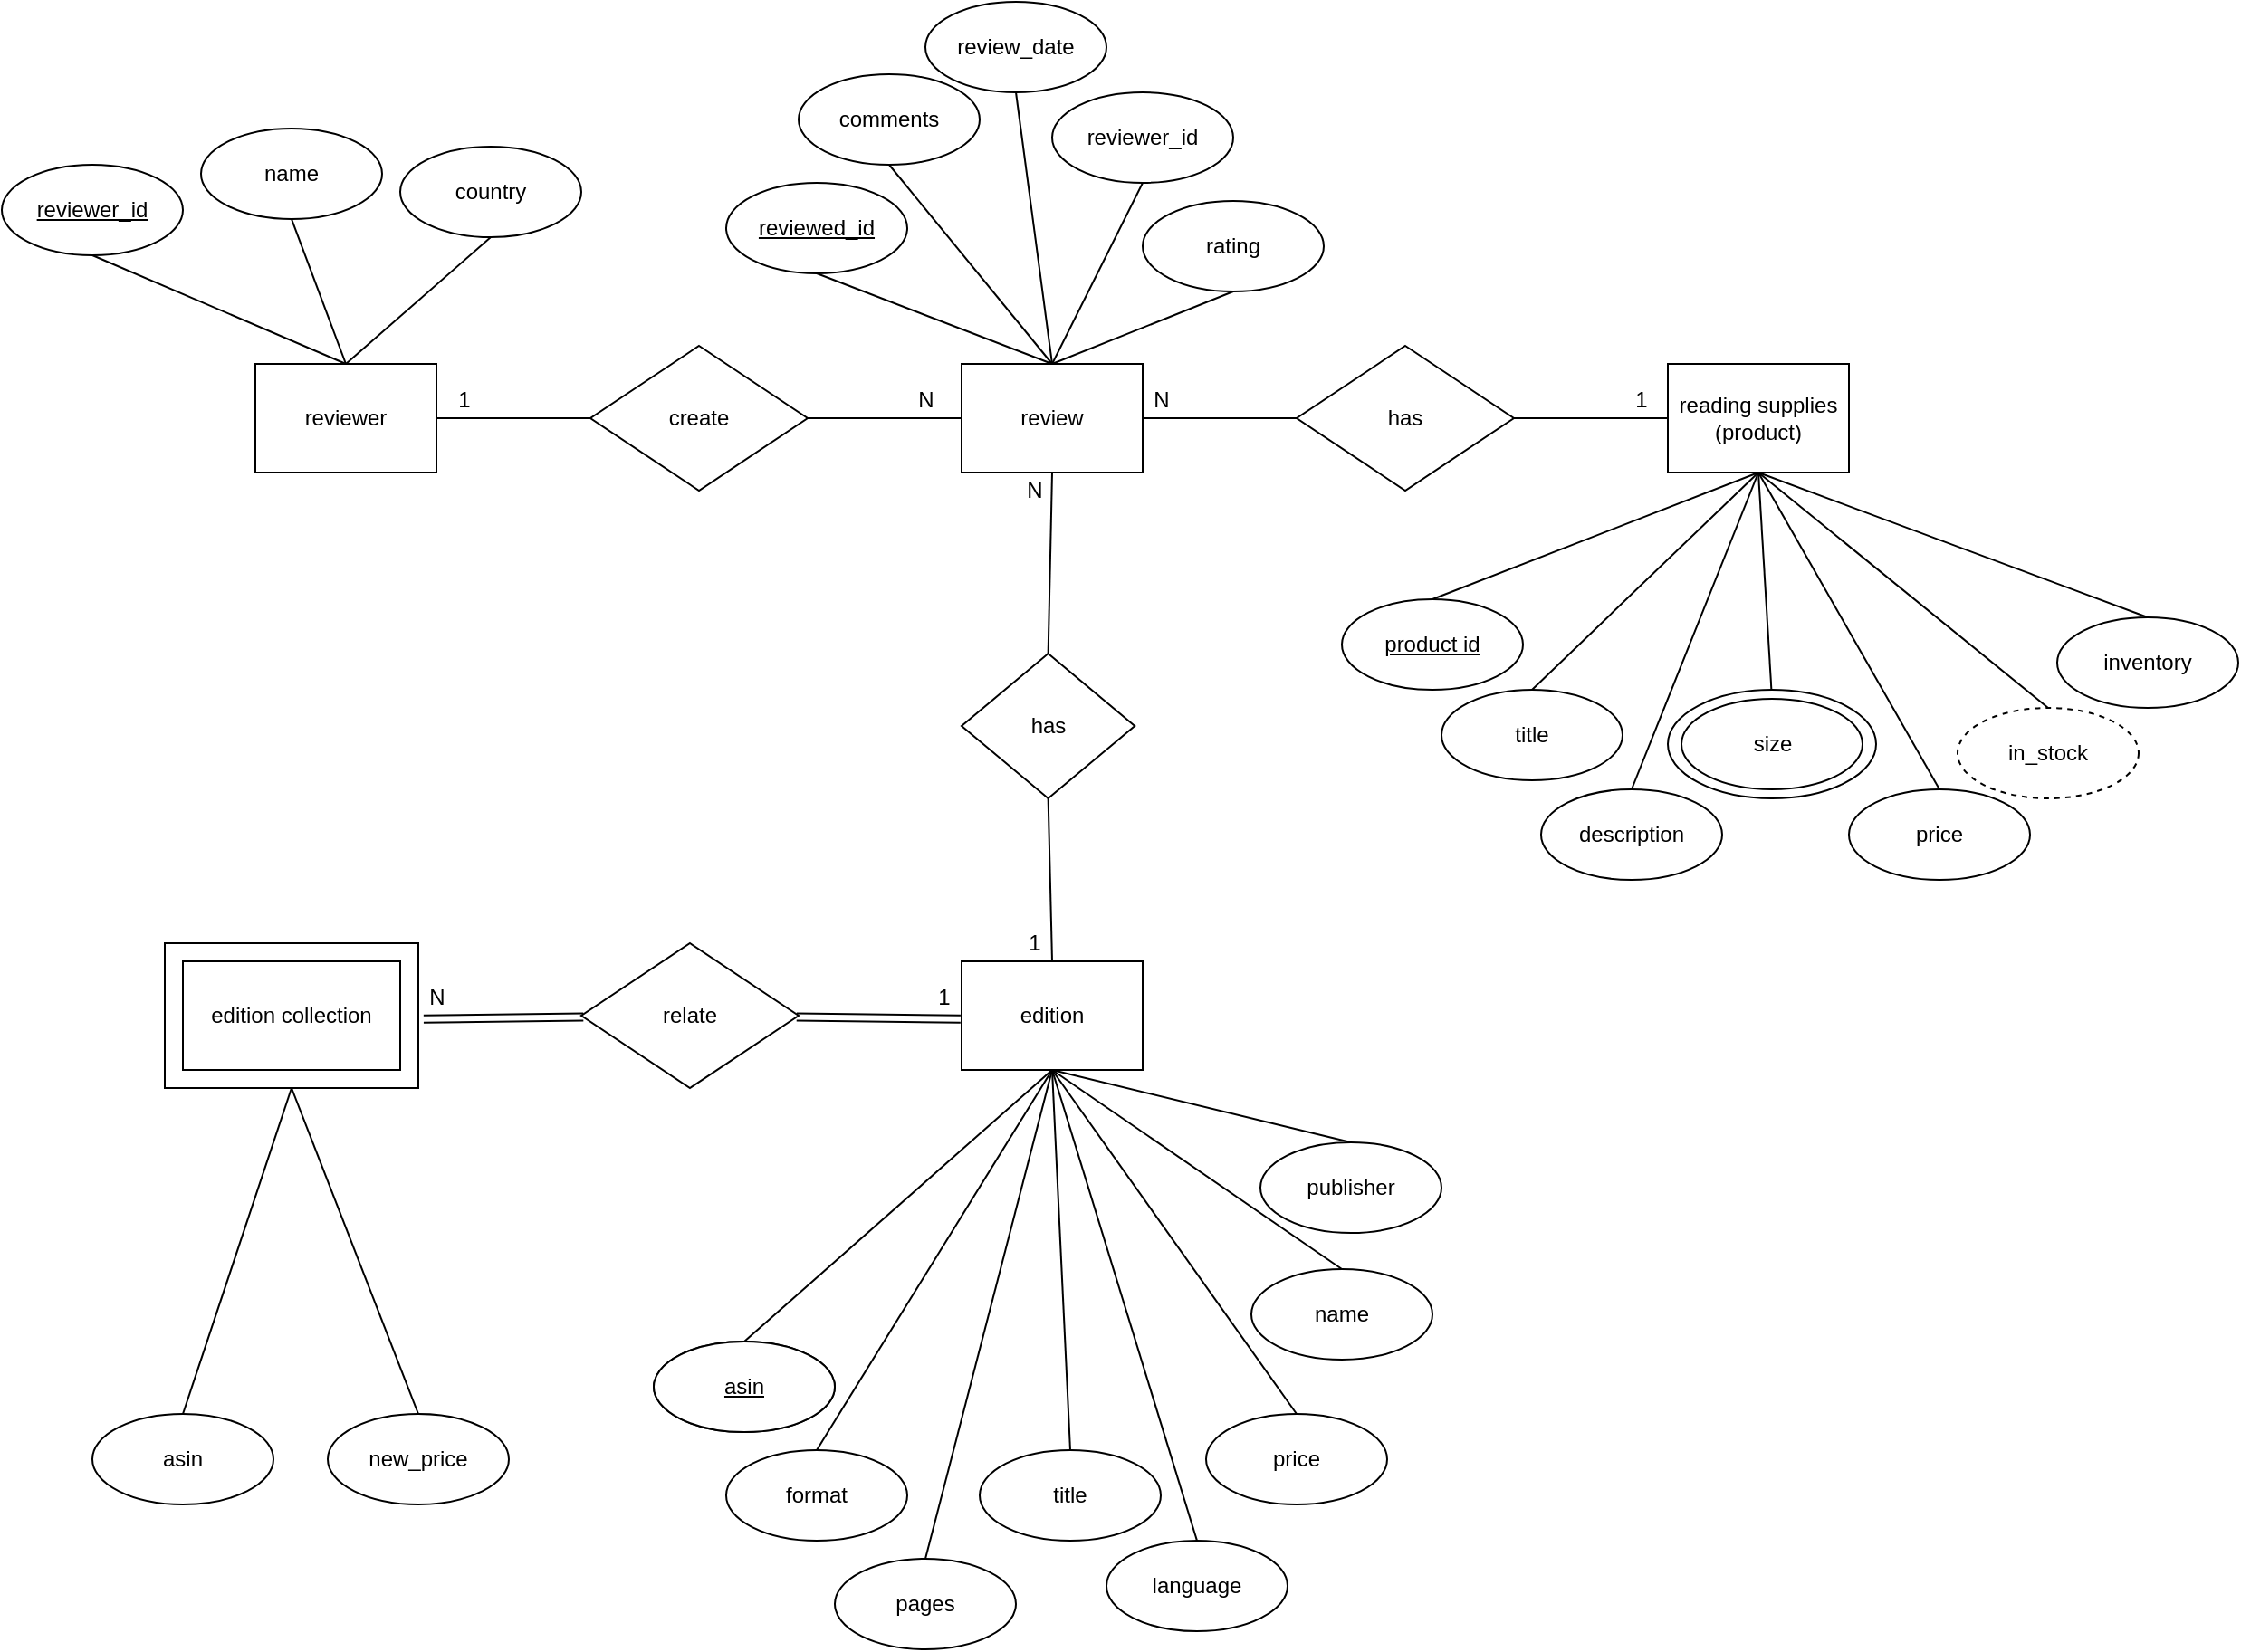 <mxfile version="15.2.9" type="google"><diagram id="R2lEEEUBdFMjLlhIrx00" name="Page-1"><mxGraphModel dx="1038" dy="575" grid="1" gridSize="10" guides="1" tooltips="1" connect="1" arrows="1" fold="1" page="1" pageScale="1" pageWidth="850" pageHeight="1100" math="0" shadow="0" extFonts="Permanent Marker^https://fonts.googleapis.com/css?family=Permanent+Marker"><root><mxCell id="0"/><mxCell id="1" parent="0"/><mxCell id="jO-0-7V23L0ue6C-5Ktl-80" value="" style="rounded=0;whiteSpace=wrap;html=1;" vertex="1" parent="1"><mxGeometry x="130" y="620" width="140" height="80" as="geometry"/></mxCell><mxCell id="sGlP3Ssa5X88qOnTqJDZ-1" value="reviewer" style="rounded=0;whiteSpace=wrap;html=1;" parent="1" vertex="1"><mxGeometry x="180" y="300" width="100" height="60" as="geometry"/></mxCell><mxCell id="jO-0-7V23L0ue6C-5Ktl-6" value="review" style="rounded=0;whiteSpace=wrap;html=1;" vertex="1" parent="1"><mxGeometry x="570" y="300" width="100" height="60" as="geometry"/></mxCell><mxCell id="jO-0-7V23L0ue6C-5Ktl-7" value="" style="endArrow=none;html=1;exitX=1;exitY=0.5;exitDx=0;exitDy=0;entryX=0;entryY=0.5;entryDx=0;entryDy=0;" edge="1" parent="1" source="jO-0-7V23L0ue6C-5Ktl-19" target="jO-0-7V23L0ue6C-5Ktl-6"><mxGeometry width="50" height="50" relative="1" as="geometry"><mxPoint x="280" y="340" as="sourcePoint"/><mxPoint x="340" y="340" as="targetPoint"/></mxGeometry></mxCell><mxCell id="jO-0-7V23L0ue6C-5Ktl-8" value="&lt;u&gt;reviewer_id&lt;/u&gt;" style="ellipse;whiteSpace=wrap;html=1;" vertex="1" parent="1"><mxGeometry x="40" y="190" width="100" height="50" as="geometry"/></mxCell><mxCell id="jO-0-7V23L0ue6C-5Ktl-12" value="" style="endArrow=none;html=1;exitX=0.5;exitY=1;exitDx=0;exitDy=0;entryX=0.5;entryY=0;entryDx=0;entryDy=0;" edge="1" parent="1" source="jO-0-7V23L0ue6C-5Ktl-8" target="sGlP3Ssa5X88qOnTqJDZ-1"><mxGeometry width="50" height="50" relative="1" as="geometry"><mxPoint x="140" y="270" as="sourcePoint"/><mxPoint x="200" y="270" as="targetPoint"/></mxGeometry></mxCell><mxCell id="jO-0-7V23L0ue6C-5Ktl-13" value="name" style="ellipse;whiteSpace=wrap;html=1;" vertex="1" parent="1"><mxGeometry x="150" y="170" width="100" height="50" as="geometry"/></mxCell><mxCell id="jO-0-7V23L0ue6C-5Ktl-14" value="" style="endArrow=none;html=1;exitX=0.5;exitY=1;exitDx=0;exitDy=0;entryX=0.5;entryY=0;entryDx=0;entryDy=0;" edge="1" parent="1" source="jO-0-7V23L0ue6C-5Ktl-13" target="sGlP3Ssa5X88qOnTqJDZ-1"><mxGeometry width="50" height="50" relative="1" as="geometry"><mxPoint x="170" y="200" as="sourcePoint"/><mxPoint x="200" y="260" as="targetPoint"/></mxGeometry></mxCell><mxCell id="jO-0-7V23L0ue6C-5Ktl-15" value="country" style="ellipse;whiteSpace=wrap;html=1;" vertex="1" parent="1"><mxGeometry x="260" y="180" width="100" height="50" as="geometry"/></mxCell><mxCell id="jO-0-7V23L0ue6C-5Ktl-16" value="" style="endArrow=none;html=1;exitX=0.5;exitY=1;exitDx=0;exitDy=0;entryX=0.5;entryY=0;entryDx=0;entryDy=0;" edge="1" parent="1" source="jO-0-7V23L0ue6C-5Ktl-15" target="sGlP3Ssa5X88qOnTqJDZ-1"><mxGeometry width="50" height="50" relative="1" as="geometry"><mxPoint x="280" y="190" as="sourcePoint"/><mxPoint x="310" y="250" as="targetPoint"/></mxGeometry></mxCell><mxCell id="jO-0-7V23L0ue6C-5Ktl-17" value="edition" style="rounded=0;whiteSpace=wrap;html=1;" vertex="1" parent="1"><mxGeometry x="570" y="630" width="100" height="60" as="geometry"/></mxCell><mxCell id="jO-0-7V23L0ue6C-5Ktl-19" value="create" style="rhombus;whiteSpace=wrap;html=1;" vertex="1" parent="1"><mxGeometry x="365" y="290" width="120" height="80" as="geometry"/></mxCell><mxCell id="jO-0-7V23L0ue6C-5Ktl-20" value="" style="endArrow=none;html=1;exitX=1;exitY=0.5;exitDx=0;exitDy=0;entryX=0;entryY=0.5;entryDx=0;entryDy=0;" edge="1" target="jO-0-7V23L0ue6C-5Ktl-19" parent="1"><mxGeometry width="50" height="50" relative="1" as="geometry"><mxPoint x="280" y="330" as="sourcePoint"/><mxPoint x="450" y="270" as="targetPoint"/></mxGeometry></mxCell><mxCell id="jO-0-7V23L0ue6C-5Ktl-29" value="" style="endArrow=none;html=1;exitX=0.5;exitY=1;exitDx=0;exitDy=0;entryX=0.5;entryY=0;entryDx=0;entryDy=0;" edge="1" parent="1" source="jO-0-7V23L0ue6C-5Ktl-31" target="jO-0-7V23L0ue6C-5Ktl-17"><mxGeometry width="50" height="50" relative="1" as="geometry"><mxPoint x="645" y="480" as="sourcePoint"/><mxPoint x="720" y="480" as="targetPoint"/></mxGeometry></mxCell><mxCell id="jO-0-7V23L0ue6C-5Ktl-30" value="" style="endArrow=none;html=1;exitX=0.5;exitY=1;exitDx=0;exitDy=0;entryX=0.5;entryY=0;entryDx=0;entryDy=0;" edge="1" parent="1" target="jO-0-7V23L0ue6C-5Ktl-31" source="jO-0-7V23L0ue6C-5Ktl-6"><mxGeometry width="50" height="50" relative="1" as="geometry"><mxPoint x="440" y="480" as="sourcePoint"/><mxPoint x="610" y="420" as="targetPoint"/></mxGeometry></mxCell><mxCell id="jO-0-7V23L0ue6C-5Ktl-31" value="has" style="rhombus;whiteSpace=wrap;html=1;" vertex="1" parent="1"><mxGeometry x="570" y="460" width="95.63" height="80" as="geometry"/></mxCell><mxCell id="jO-0-7V23L0ue6C-5Ktl-103" style="edgeStyle=none;shape=link;rounded=0;orthogonalLoop=1;jettySize=auto;html=1;entryX=0.971;entryY=1.094;entryDx=0;entryDy=0;entryPerimeter=0;" edge="1" parent="1" source="jO-0-7V23L0ue6C-5Ktl-33" target="jO-0-7V23L0ue6C-5Ktl-100"><mxGeometry relative="1" as="geometry"><mxPoint x="520" y="670" as="targetPoint"/></mxGeometry></mxCell><mxCell id="jO-0-7V23L0ue6C-5Ktl-105" value="" style="edgeStyle=none;shape=link;rounded=0;orthogonalLoop=1;jettySize=auto;html=1;entryX=0.147;entryY=1.094;entryDx=0;entryDy=0;entryPerimeter=0;" edge="1" parent="1" source="jO-0-7V23L0ue6C-5Ktl-33" target="jO-0-7V23L0ue6C-5Ktl-96"><mxGeometry relative="1" as="geometry"><mxPoint x="280.0" y="660" as="targetPoint"/></mxGeometry></mxCell><mxCell id="jO-0-7V23L0ue6C-5Ktl-33" value="relate" style="rhombus;whiteSpace=wrap;html=1;" vertex="1" parent="1"><mxGeometry x="360" y="620" width="120" height="80" as="geometry"/></mxCell><mxCell id="jO-0-7V23L0ue6C-5Ktl-36" value="edition collection" style="rounded=0;whiteSpace=wrap;html=1;" vertex="1" parent="1"><mxGeometry x="140" y="630" width="120" height="60" as="geometry"/></mxCell><mxCell id="jO-0-7V23L0ue6C-5Ktl-44" value="&lt;u&gt;reviewed_id&lt;/u&gt;" style="ellipse;whiteSpace=wrap;html=1;" vertex="1" parent="1"><mxGeometry x="440" y="200" width="100" height="50" as="geometry"/></mxCell><mxCell id="jO-0-7V23L0ue6C-5Ktl-45" value="" style="endArrow=none;html=1;exitX=0.5;exitY=1;exitDx=0;exitDy=0;entryX=0.5;entryY=0;entryDx=0;entryDy=0;" edge="1" parent="1" source="jO-0-7V23L0ue6C-5Ktl-44" target="jO-0-7V23L0ue6C-5Ktl-6"><mxGeometry width="50" height="50" relative="1" as="geometry"><mxPoint x="580" y="230" as="sourcePoint"/><mxPoint x="613" y="285.02" as="targetPoint"/></mxGeometry></mxCell><mxCell id="jO-0-7V23L0ue6C-5Ktl-46" value="comments" style="ellipse;whiteSpace=wrap;html=1;" vertex="1" parent="1"><mxGeometry x="480" y="140" width="100" height="50" as="geometry"/></mxCell><mxCell id="jO-0-7V23L0ue6C-5Ktl-47" value="" style="endArrow=none;html=1;exitX=0.5;exitY=1;exitDx=0;exitDy=0;entryX=0.5;entryY=0;entryDx=0;entryDy=0;" edge="1" parent="1" source="jO-0-7V23L0ue6C-5Ktl-46" target="jO-0-7V23L0ue6C-5Ktl-6"><mxGeometry width="50" height="50" relative="1" as="geometry"><mxPoint x="610" y="160" as="sourcePoint"/><mxPoint x="620" y="260" as="targetPoint"/></mxGeometry></mxCell><mxCell id="jO-0-7V23L0ue6C-5Ktl-48" value="review_date" style="ellipse;whiteSpace=wrap;html=1;" vertex="1" parent="1"><mxGeometry x="550" y="100" width="100" height="50" as="geometry"/></mxCell><mxCell id="jO-0-7V23L0ue6C-5Ktl-49" value="" style="endArrow=none;html=1;exitX=0.5;exitY=1;exitDx=0;exitDy=0;" edge="1" parent="1" source="jO-0-7V23L0ue6C-5Ktl-48"><mxGeometry width="50" height="50" relative="1" as="geometry"><mxPoint x="720" y="150" as="sourcePoint"/><mxPoint x="620" y="300" as="targetPoint"/></mxGeometry></mxCell><mxCell id="jO-0-7V23L0ue6C-5Ktl-50" value="reviewer_id" style="ellipse;whiteSpace=wrap;html=1;" vertex="1" parent="1"><mxGeometry x="620" y="150" width="100" height="50" as="geometry"/></mxCell><mxCell id="jO-0-7V23L0ue6C-5Ktl-51" value="" style="endArrow=none;html=1;exitX=0.5;exitY=1;exitDx=0;exitDy=0;entryX=0.5;entryY=0;entryDx=0;entryDy=0;" edge="1" parent="1" source="jO-0-7V23L0ue6C-5Ktl-50" target="jO-0-7V23L0ue6C-5Ktl-6"><mxGeometry width="50" height="50" relative="1" as="geometry"><mxPoint x="775" y="200" as="sourcePoint"/><mxPoint x="700" y="310" as="targetPoint"/></mxGeometry></mxCell><mxCell id="jO-0-7V23L0ue6C-5Ktl-52" value="rating" style="ellipse;whiteSpace=wrap;html=1;" vertex="1" parent="1"><mxGeometry x="670" y="210" width="100" height="50" as="geometry"/></mxCell><mxCell id="jO-0-7V23L0ue6C-5Ktl-53" value="" style="endArrow=none;html=1;exitX=0.5;exitY=1;exitDx=0;exitDy=0;entryX=0.5;entryY=0;entryDx=0;entryDy=0;" edge="1" parent="1" source="jO-0-7V23L0ue6C-5Ktl-52" target="jO-0-7V23L0ue6C-5Ktl-6"><mxGeometry width="50" height="50" relative="1" as="geometry"><mxPoint x="805" y="260" as="sourcePoint"/><mxPoint x="730" y="370" as="targetPoint"/></mxGeometry></mxCell><mxCell id="jO-0-7V23L0ue6C-5Ktl-54" value="&lt;u&gt;asin&lt;/u&gt;" style="ellipse;whiteSpace=wrap;html=1;" vertex="1" parent="1"><mxGeometry x="400" y="840" width="100" height="50" as="geometry"/></mxCell><mxCell id="jO-0-7V23L0ue6C-5Ktl-55" value="" style="endArrow=none;html=1;exitX=0.5;exitY=0;exitDx=0;exitDy=0;entryX=0.5;entryY=1;entryDx=0;entryDy=0;" edge="1" parent="1" source="jO-0-7V23L0ue6C-5Ktl-54" target="jO-0-7V23L0ue6C-5Ktl-17"><mxGeometry width="50" height="50" relative="1" as="geometry"><mxPoint x="730" y="840" as="sourcePoint"/><mxPoint x="770" y="910" as="targetPoint"/></mxGeometry></mxCell><mxCell id="jO-0-7V23L0ue6C-5Ktl-56" value="title" style="ellipse;whiteSpace=wrap;html=1;" vertex="1" parent="1"><mxGeometry x="580" y="900" width="100" height="50" as="geometry"/></mxCell><mxCell id="jO-0-7V23L0ue6C-5Ktl-57" value="" style="endArrow=none;html=1;exitX=0.5;exitY=0;exitDx=0;exitDy=0;entryX=0.5;entryY=1;entryDx=0;entryDy=0;" edge="1" parent="1" source="jO-0-7V23L0ue6C-5Ktl-56" target="jO-0-7V23L0ue6C-5Ktl-17"><mxGeometry width="50" height="50" relative="1" as="geometry"><mxPoint x="760" y="770" as="sourcePoint"/><mxPoint x="770" y="910" as="targetPoint"/></mxGeometry></mxCell><mxCell id="jO-0-7V23L0ue6C-5Ktl-67" value="name" style="ellipse;whiteSpace=wrap;html=1;" vertex="1" parent="1"><mxGeometry x="730" y="800" width="100" height="50" as="geometry"/></mxCell><mxCell id="jO-0-7V23L0ue6C-5Ktl-68" value="" style="endArrow=none;html=1;exitX=0.5;exitY=0;exitDx=0;exitDy=0;entryX=0.5;entryY=1;entryDx=0;entryDy=0;" edge="1" parent="1" source="jO-0-7V23L0ue6C-5Ktl-67" target="jO-0-7V23L0ue6C-5Ktl-17"><mxGeometry width="50" height="50" relative="1" as="geometry"><mxPoint x="885" y="830" as="sourcePoint"/><mxPoint x="775" y="680" as="targetPoint"/></mxGeometry></mxCell><mxCell id="jO-0-7V23L0ue6C-5Ktl-69" value="publisher" style="ellipse;whiteSpace=wrap;html=1;" vertex="1" parent="1"><mxGeometry x="735" y="730" width="100" height="50" as="geometry"/></mxCell><mxCell id="jO-0-7V23L0ue6C-5Ktl-70" value="" style="endArrow=none;html=1;exitX=0.5;exitY=0;exitDx=0;exitDy=0;entryX=0.5;entryY=1;entryDx=0;entryDy=0;" edge="1" parent="1" source="jO-0-7V23L0ue6C-5Ktl-69" target="jO-0-7V23L0ue6C-5Ktl-17"><mxGeometry width="50" height="50" relative="1" as="geometry"><mxPoint x="915" y="760" as="sourcePoint"/><mxPoint x="775" y="680" as="targetPoint"/></mxGeometry></mxCell><mxCell id="jO-0-7V23L0ue6C-5Ktl-71" value="format" style="ellipse;whiteSpace=wrap;html=1;" vertex="1" parent="1"><mxGeometry x="440" y="900" width="100" height="50" as="geometry"/></mxCell><mxCell id="jO-0-7V23L0ue6C-5Ktl-72" value="" style="endArrow=none;html=1;exitX=0.5;exitY=0;exitDx=0;exitDy=0;entryX=0.5;entryY=1;entryDx=0;entryDy=0;" edge="1" parent="1" source="jO-0-7V23L0ue6C-5Ktl-71" target="jO-0-7V23L0ue6C-5Ktl-17"><mxGeometry width="50" height="50" relative="1" as="geometry"><mxPoint x="620" y="890" as="sourcePoint"/><mxPoint x="510" y="740" as="targetPoint"/></mxGeometry></mxCell><mxCell id="jO-0-7V23L0ue6C-5Ktl-73" value="pages" style="ellipse;whiteSpace=wrap;html=1;" vertex="1" parent="1"><mxGeometry x="500" y="960" width="100" height="50" as="geometry"/></mxCell><mxCell id="jO-0-7V23L0ue6C-5Ktl-74" value="" style="endArrow=none;html=1;exitX=0.5;exitY=0;exitDx=0;exitDy=0;entryX=0.5;entryY=1;entryDx=0;entryDy=0;" edge="1" parent="1" source="jO-0-7V23L0ue6C-5Ktl-73" target="jO-0-7V23L0ue6C-5Ktl-17"><mxGeometry width="50" height="50" relative="1" as="geometry"><mxPoint x="650" y="820" as="sourcePoint"/><mxPoint x="510" y="740" as="targetPoint"/></mxGeometry></mxCell><mxCell id="jO-0-7V23L0ue6C-5Ktl-75" value="language" style="ellipse;whiteSpace=wrap;html=1;" vertex="1" parent="1"><mxGeometry x="650" y="950" width="100" height="50" as="geometry"/></mxCell><mxCell id="jO-0-7V23L0ue6C-5Ktl-76" value="" style="endArrow=none;html=1;exitX=0.5;exitY=0;exitDx=0;exitDy=0;entryX=0.5;entryY=1;entryDx=0;entryDy=0;" edge="1" parent="1" source="jO-0-7V23L0ue6C-5Ktl-75" target="jO-0-7V23L0ue6C-5Ktl-17"><mxGeometry width="50" height="50" relative="1" as="geometry"><mxPoint x="810" y="980" as="sourcePoint"/><mxPoint x="700" y="830" as="targetPoint"/></mxGeometry></mxCell><mxCell id="jO-0-7V23L0ue6C-5Ktl-77" value="price" style="ellipse;whiteSpace=wrap;html=1;" vertex="1" parent="1"><mxGeometry x="705" y="880" width="100" height="50" as="geometry"/></mxCell><mxCell id="jO-0-7V23L0ue6C-5Ktl-78" value="" style="endArrow=none;html=1;exitX=0.5;exitY=0;exitDx=0;exitDy=0;entryX=0.5;entryY=1;entryDx=0;entryDy=0;" edge="1" parent="1" source="jO-0-7V23L0ue6C-5Ktl-77" target="jO-0-7V23L0ue6C-5Ktl-17"><mxGeometry width="50" height="50" relative="1" as="geometry"><mxPoint x="840" y="910" as="sourcePoint"/><mxPoint x="700" y="830" as="targetPoint"/></mxGeometry></mxCell><mxCell id="jO-0-7V23L0ue6C-5Ktl-85" value="new_price" style="ellipse;whiteSpace=wrap;html=1;" vertex="1" parent="1"><mxGeometry x="220" y="880" width="100" height="50" as="geometry"/></mxCell><mxCell id="jO-0-7V23L0ue6C-5Ktl-86" value="" style="endArrow=none;html=1;exitX=0.5;exitY=0;exitDx=0;exitDy=0;entryX=0.5;entryY=1;entryDx=0;entryDy=0;startArrow=none;" edge="1" parent="1" source="jO-0-7V23L0ue6C-5Ktl-88"><mxGeometry width="50" height="50" relative="1" as="geometry"><mxPoint x="70" y="910" as="sourcePoint"/><mxPoint x="200" y="700" as="targetPoint"/></mxGeometry></mxCell><mxCell id="jO-0-7V23L0ue6C-5Ktl-87" value="" style="endArrow=none;html=1;exitX=0.5;exitY=0;exitDx=0;exitDy=0;entryX=0.5;entryY=1;entryDx=0;entryDy=0;" edge="1" parent="1" source="jO-0-7V23L0ue6C-5Ktl-85"><mxGeometry width="50" height="50" relative="1" as="geometry"><mxPoint x="130" y="970" as="sourcePoint"/><mxPoint x="200" y="700" as="targetPoint"/></mxGeometry></mxCell><mxCell id="jO-0-7V23L0ue6C-5Ktl-88" value="asin" style="ellipse;whiteSpace=wrap;html=1;" vertex="1" parent="1"><mxGeometry x="90" y="880" width="100" height="50" as="geometry"/></mxCell><mxCell id="jO-0-7V23L0ue6C-5Ktl-90" value="N" style="text;html=1;align=center;verticalAlign=middle;resizable=0;points=[];autosize=1;strokeColor=none;fillColor=none;" vertex="1" parent="1"><mxGeometry x="540" y="310" width="20" height="20" as="geometry"/></mxCell><mxCell id="jO-0-7V23L0ue6C-5Ktl-91" value="1" style="text;html=1;align=center;verticalAlign=middle;resizable=0;points=[];autosize=1;strokeColor=none;fillColor=none;" vertex="1" parent="1"><mxGeometry x="285" y="310" width="20" height="20" as="geometry"/></mxCell><mxCell id="jO-0-7V23L0ue6C-5Ktl-92" value="N" style="text;html=1;align=center;verticalAlign=middle;resizable=0;points=[];autosize=1;strokeColor=none;fillColor=none;" vertex="1" parent="1"><mxGeometry x="600" y="360" width="20" height="20" as="geometry"/></mxCell><mxCell id="jO-0-7V23L0ue6C-5Ktl-94" value="1" style="text;html=1;align=center;verticalAlign=middle;resizable=0;points=[];autosize=1;strokeColor=none;fillColor=none;" vertex="1" parent="1"><mxGeometry x="600" y="610" width="20" height="20" as="geometry"/></mxCell><mxCell id="jO-0-7V23L0ue6C-5Ktl-96" value="N" style="text;html=1;align=center;verticalAlign=middle;resizable=0;points=[];autosize=1;strokeColor=none;fillColor=none;" vertex="1" parent="1"><mxGeometry x="270" y="640" width="20" height="20" as="geometry"/></mxCell><mxCell id="jO-0-7V23L0ue6C-5Ktl-100" value="1" style="text;html=1;align=center;verticalAlign=middle;resizable=0;points=[];autosize=1;strokeColor=none;fillColor=none;" vertex="1" parent="1"><mxGeometry x="550" y="640" width="20" height="20" as="geometry"/></mxCell><mxCell id="jO-0-7V23L0ue6C-5Ktl-112" value="" style="endArrow=none;html=1;exitX=1;exitY=0.5;exitDx=0;exitDy=0;entryX=0;entryY=0.5;entryDx=0;entryDy=0;" edge="1" target="jO-0-7V23L0ue6C-5Ktl-113" parent="1"><mxGeometry width="50" height="50" relative="1" as="geometry"><mxPoint x="670" y="330" as="sourcePoint"/><mxPoint x="840" y="270" as="targetPoint"/></mxGeometry></mxCell><mxCell id="jO-0-7V23L0ue6C-5Ktl-113" value="has" style="rhombus;whiteSpace=wrap;html=1;" vertex="1" parent="1"><mxGeometry x="755" y="290" width="120" height="80" as="geometry"/></mxCell><mxCell id="jO-0-7V23L0ue6C-5Ktl-114" value="" style="endArrow=none;html=1;exitX=1;exitY=0.5;exitDx=0;exitDy=0;entryX=0;entryY=0.5;entryDx=0;entryDy=0;" edge="1" source="jO-0-7V23L0ue6C-5Ktl-113" parent="1"><mxGeometry width="50" height="50" relative="1" as="geometry"><mxPoint x="670" y="340" as="sourcePoint"/><mxPoint x="960" y="330" as="targetPoint"/></mxGeometry></mxCell><mxCell id="jO-0-7V23L0ue6C-5Ktl-115" value="reading supplies&lt;br&gt;(product)" style="rounded=0;whiteSpace=wrap;html=1;" vertex="1" parent="1"><mxGeometry x="960" y="300" width="100" height="60" as="geometry"/></mxCell><mxCell id="jO-0-7V23L0ue6C-5Ktl-117" value="&lt;u&gt;asin&lt;/u&gt;" style="ellipse;whiteSpace=wrap;html=1;" vertex="1" parent="1"><mxGeometry x="400" y="840" width="100" height="50" as="geometry"/></mxCell><mxCell id="jO-0-7V23L0ue6C-5Ktl-119" value="title" style="ellipse;whiteSpace=wrap;html=1;" vertex="1" parent="1"><mxGeometry x="835" y="480" width="100" height="50" as="geometry"/></mxCell><mxCell id="jO-0-7V23L0ue6C-5Ktl-120" value="" style="endArrow=none;html=1;exitX=0.5;exitY=0;exitDx=0;exitDy=0;" edge="1" parent="1" source="jO-0-7V23L0ue6C-5Ktl-121"><mxGeometry width="50" height="50" relative="1" as="geometry"><mxPoint x="1200" y="530" as="sourcePoint"/><mxPoint x="1010" y="360" as="targetPoint"/></mxGeometry></mxCell><mxCell id="jO-0-7V23L0ue6C-5Ktl-121" value="&lt;u&gt;product id&lt;/u&gt;" style="ellipse;whiteSpace=wrap;html=1;" vertex="1" parent="1"><mxGeometry x="780" y="430" width="100" height="50" as="geometry"/></mxCell><mxCell id="jO-0-7V23L0ue6C-5Ktl-122" value="" style="endArrow=none;html=1;exitX=0.5;exitY=0;exitDx=0;exitDy=0;entryX=0.5;entryY=1;entryDx=0;entryDy=0;" edge="1" parent="1" source="jO-0-7V23L0ue6C-5Ktl-119" target="jO-0-7V23L0ue6C-5Ktl-115"><mxGeometry width="50" height="50" relative="1" as="geometry"><mxPoint x="960" y="590" as="sourcePoint"/><mxPoint x="1090" y="380" as="targetPoint"/></mxGeometry></mxCell><mxCell id="jO-0-7V23L0ue6C-5Ktl-124" value="" style="endArrow=none;html=1;exitX=0.5;exitY=0;exitDx=0;exitDy=0;" edge="1" parent="1" source="jO-0-7V23L0ue6C-5Ktl-123"><mxGeometry width="50" height="50" relative="1" as="geometry"><mxPoint x="1060" y="560" as="sourcePoint"/><mxPoint x="1010" y="360" as="targetPoint"/></mxGeometry></mxCell><mxCell id="jO-0-7V23L0ue6C-5Ktl-127" value="price" style="ellipse;whiteSpace=wrap;html=1;" vertex="1" parent="1"><mxGeometry x="1060" y="535" width="100" height="50" as="geometry"/></mxCell><mxCell id="jO-0-7V23L0ue6C-5Ktl-128" value="" style="endArrow=none;html=1;exitX=0.5;exitY=0;exitDx=0;exitDy=0;" edge="1" parent="1" source="jO-0-7V23L0ue6C-5Ktl-127"><mxGeometry width="50" height="50" relative="1" as="geometry"><mxPoint x="1120" y="505" as="sourcePoint"/><mxPoint x="1010" y="360" as="targetPoint"/></mxGeometry></mxCell><mxCell id="jO-0-7V23L0ue6C-5Ktl-129" value="description" style="ellipse;whiteSpace=wrap;html=1;" vertex="1" parent="1"><mxGeometry x="890" y="535" width="100" height="50" as="geometry"/></mxCell><mxCell id="jO-0-7V23L0ue6C-5Ktl-130" value="" style="endArrow=none;html=1;exitX=0.5;exitY=0;exitDx=0;exitDy=0;" edge="1" parent="1" source="jO-0-7V23L0ue6C-5Ktl-129"><mxGeometry width="50" height="50" relative="1" as="geometry"><mxPoint x="1040" y="640" as="sourcePoint"/><mxPoint x="1010" y="360" as="targetPoint"/></mxGeometry></mxCell><mxCell id="jO-0-7V23L0ue6C-5Ktl-132" value="in_stock" style="ellipse;whiteSpace=wrap;html=1;dashed=1;" vertex="1" parent="1"><mxGeometry x="1120" y="490" width="100" height="50" as="geometry"/></mxCell><mxCell id="jO-0-7V23L0ue6C-5Ktl-133" value="" style="endArrow=none;html=1;exitX=0.5;exitY=0;exitDx=0;exitDy=0;entryX=0.5;entryY=1;entryDx=0;entryDy=0;" edge="1" parent="1" source="jO-0-7V23L0ue6C-5Ktl-132" target="jO-0-7V23L0ue6C-5Ktl-115"><mxGeometry width="50" height="50" relative="1" as="geometry"><mxPoint x="1220" y="470" as="sourcePoint"/><mxPoint x="1070" y="340" as="targetPoint"/></mxGeometry></mxCell><mxCell id="jO-0-7V23L0ue6C-5Ktl-136" value="" style="group" vertex="1" connectable="0" parent="1"><mxGeometry x="960" y="480" width="115" height="60" as="geometry"/></mxCell><mxCell id="jO-0-7V23L0ue6C-5Ktl-125" value="" style="ellipse;whiteSpace=wrap;html=1;" vertex="1" parent="jO-0-7V23L0ue6C-5Ktl-136"><mxGeometry width="115" height="60" as="geometry"/></mxCell><mxCell id="jO-0-7V23L0ue6C-5Ktl-123" value="size" style="ellipse;whiteSpace=wrap;html=1;" vertex="1" parent="jO-0-7V23L0ue6C-5Ktl-136"><mxGeometry x="7.5" y="5" width="100" height="50" as="geometry"/></mxCell><mxCell id="jO-0-7V23L0ue6C-5Ktl-137" value="inventory" style="ellipse;whiteSpace=wrap;html=1;" vertex="1" parent="1"><mxGeometry x="1175" y="440" width="100" height="50" as="geometry"/></mxCell><mxCell id="jO-0-7V23L0ue6C-5Ktl-138" value="" style="endArrow=none;html=1;exitX=0.5;exitY=0;exitDx=0;exitDy=0;" edge="1" parent="1" source="jO-0-7V23L0ue6C-5Ktl-137"><mxGeometry width="50" height="50" relative="1" as="geometry"><mxPoint x="1280" y="477.5" as="sourcePoint"/><mxPoint x="1010" y="360" as="targetPoint"/></mxGeometry></mxCell><mxCell id="jO-0-7V23L0ue6C-5Ktl-139" value="N" style="text;html=1;align=center;verticalAlign=middle;resizable=0;points=[];autosize=1;strokeColor=none;fillColor=none;" vertex="1" parent="1"><mxGeometry x="670" y="310" width="20" height="20" as="geometry"/></mxCell><mxCell id="jO-0-7V23L0ue6C-5Ktl-141" value="1" style="text;html=1;align=center;verticalAlign=middle;resizable=0;points=[];autosize=1;strokeColor=none;fillColor=none;" vertex="1" parent="1"><mxGeometry x="935" y="310" width="20" height="20" as="geometry"/></mxCell></root></mxGraphModel></diagram></mxfile>